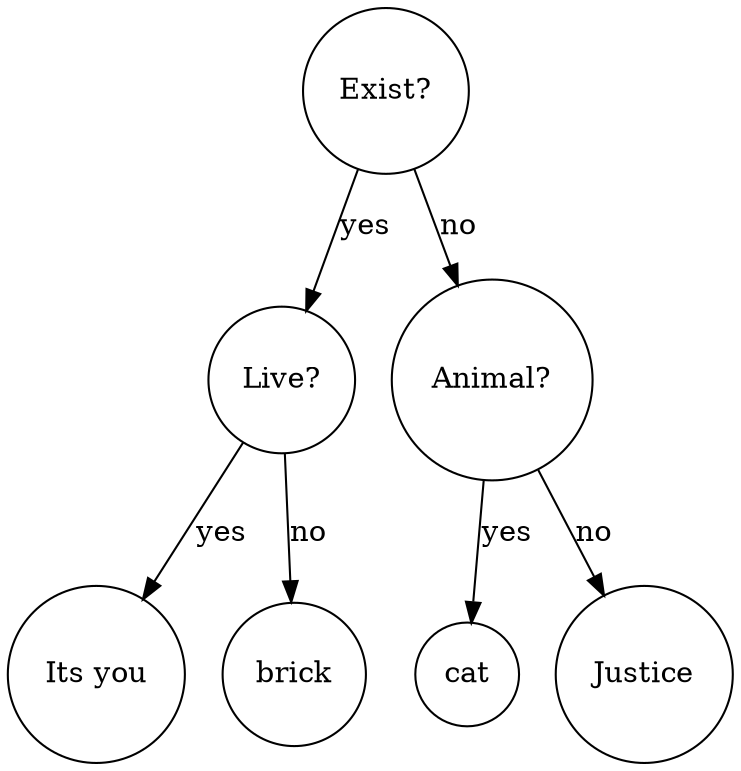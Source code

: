 digraph BST {
    node [shape=circle];
    "Exist?" -> "Live?" [label="yes"];
    "Exist?" -> "Animal?" [label="no"];
    "Live?" -> "Its you" [label="yes"];
    "Live?" -> "brick" [label="no"];
    "Animal?" -> "cat" [label="yes"];
    "Animal?" -> "Justice" [label="no"];
}
